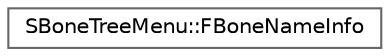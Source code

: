 digraph "Graphical Class Hierarchy"
{
 // INTERACTIVE_SVG=YES
 // LATEX_PDF_SIZE
  bgcolor="transparent";
  edge [fontname=Helvetica,fontsize=10,labelfontname=Helvetica,labelfontsize=10];
  node [fontname=Helvetica,fontsize=10,shape=box,height=0.2,width=0.4];
  rankdir="LR";
  Node0 [id="Node000000",label="SBoneTreeMenu::FBoneNameInfo",height=0.2,width=0.4,color="grey40", fillcolor="white", style="filled",URL="$d7/d4f/structSBoneTreeMenu_1_1FBoneNameInfo.html",tooltip=" "];
}
